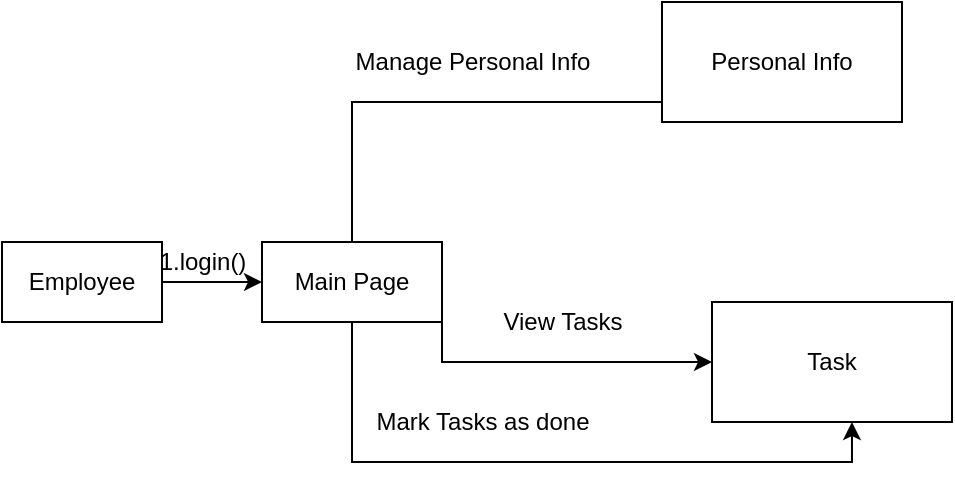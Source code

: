 <mxfile version="14.6.6" type="device"><diagram id="EdrGo5tALPnc9wtV8OL8" name="Page-1"><mxGraphModel dx="585" dy="496" grid="1" gridSize="10" guides="1" tooltips="1" connect="1" arrows="1" fold="1" page="1" pageScale="1" pageWidth="850" pageHeight="1100" math="0" shadow="0"><root><mxCell id="0"/><mxCell id="1" parent="0"/><mxCell id="BbYa7sUWSV0M1tW-xgx5-3" value="" style="edgeStyle=orthogonalEdgeStyle;rounded=0;orthogonalLoop=1;jettySize=auto;html=1;" edge="1" parent="1" source="BbYa7sUWSV0M1tW-xgx5-1" target="BbYa7sUWSV0M1tW-xgx5-2"><mxGeometry relative="1" as="geometry"/></mxCell><mxCell id="BbYa7sUWSV0M1tW-xgx5-1" value="Employee" style="rounded=0;whiteSpace=wrap;html=1;" vertex="1" parent="1"><mxGeometry x="10" y="260" width="80" height="40" as="geometry"/></mxCell><mxCell id="BbYa7sUWSV0M1tW-xgx5-10" style="edgeStyle=orthogonalEdgeStyle;rounded=0;orthogonalLoop=1;jettySize=auto;html=1;exitX=0.5;exitY=0;exitDx=0;exitDy=0;entryX=0.012;entryY=0.4;entryDx=0;entryDy=0;entryPerimeter=0;" edge="1" parent="1" source="BbYa7sUWSV0M1tW-xgx5-2" target="BbYa7sUWSV0M1tW-xgx5-7"><mxGeometry relative="1" as="geometry"><Array as="points"><mxPoint x="185" y="190"/><mxPoint x="361" y="190"/></Array></mxGeometry></mxCell><mxCell id="BbYa7sUWSV0M1tW-xgx5-12" style="edgeStyle=orthogonalEdgeStyle;rounded=0;orthogonalLoop=1;jettySize=auto;html=1;exitX=1;exitY=0.5;exitDx=0;exitDy=0;entryX=0;entryY=0.5;entryDx=0;entryDy=0;" edge="1" parent="1" source="BbYa7sUWSV0M1tW-xgx5-2" target="BbYa7sUWSV0M1tW-xgx5-8"><mxGeometry relative="1" as="geometry"><Array as="points"><mxPoint x="230" y="320"/><mxPoint x="360" y="320"/></Array></mxGeometry></mxCell><mxCell id="BbYa7sUWSV0M1tW-xgx5-31" style="edgeStyle=orthogonalEdgeStyle;rounded=0;orthogonalLoop=1;jettySize=auto;html=1;exitX=0.5;exitY=1;exitDx=0;exitDy=0;entryX=0.583;entryY=1;entryDx=0;entryDy=0;entryPerimeter=0;" edge="1" parent="1" source="BbYa7sUWSV0M1tW-xgx5-2" target="BbYa7sUWSV0M1tW-xgx5-8"><mxGeometry relative="1" as="geometry"/></mxCell><mxCell id="BbYa7sUWSV0M1tW-xgx5-2" value="Main Page" style="rounded=0;whiteSpace=wrap;html=1;" vertex="1" parent="1"><mxGeometry x="140" y="260" width="90" height="40" as="geometry"/></mxCell><mxCell id="BbYa7sUWSV0M1tW-xgx5-4" value="1.login()" style="text;html=1;align=center;verticalAlign=middle;resizable=0;points=[];autosize=1;strokeColor=none;" vertex="1" parent="1"><mxGeometry x="80" y="260" width="60" height="20" as="geometry"/></mxCell><mxCell id="BbYa7sUWSV0M1tW-xgx5-7" value="Personal Info" style="rounded=0;whiteSpace=wrap;html=1;" vertex="1" parent="1"><mxGeometry x="340" y="140" width="120" height="60" as="geometry"/></mxCell><mxCell id="BbYa7sUWSV0M1tW-xgx5-8" value="Task" style="rounded=0;whiteSpace=wrap;html=1;" vertex="1" parent="1"><mxGeometry x="365" y="290" width="120" height="60" as="geometry"/></mxCell><mxCell id="BbYa7sUWSV0M1tW-xgx5-11" value="Manage Personal Info" style="text;html=1;align=center;verticalAlign=middle;resizable=0;points=[];autosize=1;strokeColor=none;" vertex="1" parent="1"><mxGeometry x="180" y="160" width="130" height="20" as="geometry"/></mxCell><mxCell id="BbYa7sUWSV0M1tW-xgx5-30" value="Mark Tasks as done" style="text;html=1;align=center;verticalAlign=middle;resizable=0;points=[];autosize=1;strokeColor=none;" vertex="1" parent="1"><mxGeometry x="190" y="340" width="120" height="20" as="geometry"/></mxCell><mxCell id="BbYa7sUWSV0M1tW-xgx5-33" value="View Tasks" style="text;html=1;align=center;verticalAlign=middle;resizable=0;points=[];autosize=1;strokeColor=none;" vertex="1" parent="1"><mxGeometry x="255" y="290" width="70" height="20" as="geometry"/></mxCell></root></mxGraphModel></diagram></mxfile>